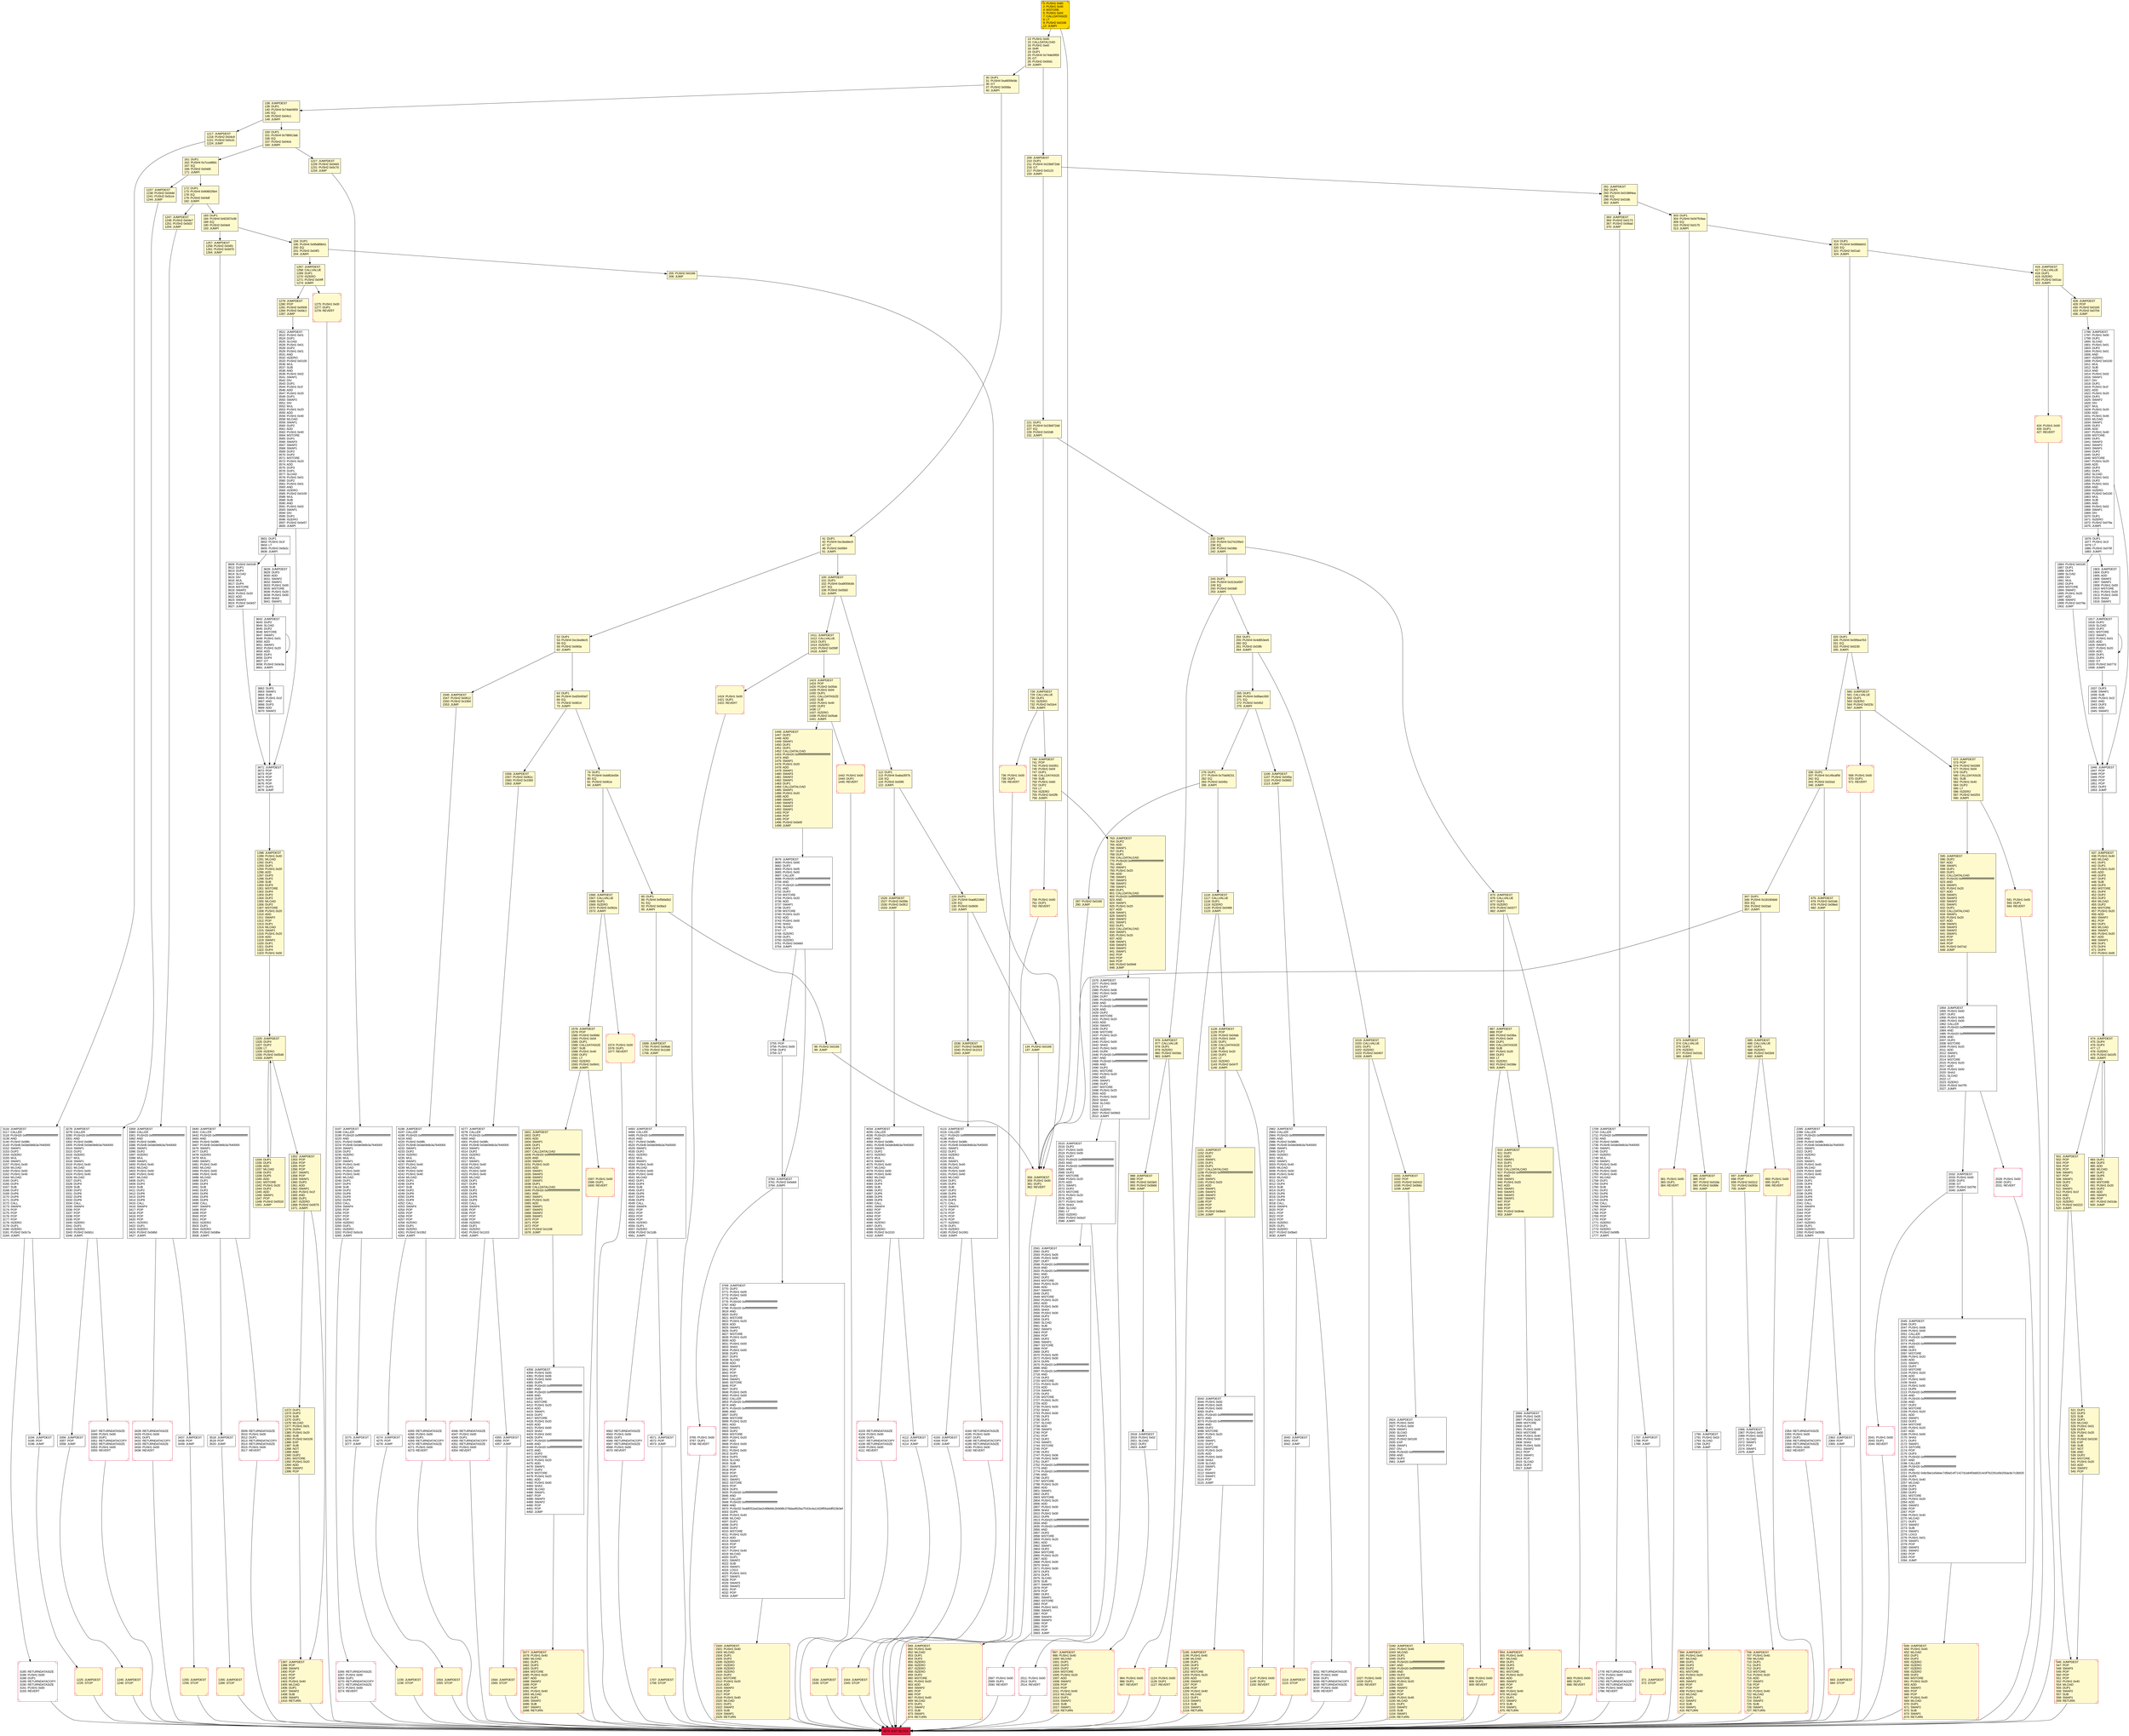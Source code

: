 digraph G {
bgcolor=transparent rankdir=UD;
node [shape=box style=filled color=black fillcolor=white fontname=arial fontcolor=black];
1442 [label="1442: PUSH1 0x00\l1444: DUP1\l1445: REVERT\l" fillcolor=lemonchiffon shape=Msquare color=crimson ];
287 [label="287: PUSH2 0x0166\l290: JUMP\l" fillcolor=lemonchiffon ];
424 [label="424: PUSH1 0x00\l426: DUP1\l427: REVERT\l" fillcolor=lemonchiffon shape=Msquare color=crimson ];
954 [label="954: JUMPDEST\l955: PUSH1 0x40\l957: MLOAD\l958: DUP1\l959: DUP3\l960: DUP2\l961: MSTORE\l962: PUSH1 0x20\l964: ADD\l965: SWAP2\l966: POP\l967: POP\l968: PUSH1 0x40\l970: MLOAD\l971: DUP1\l972: SWAP2\l973: SUB\l974: SWAP1\l975: RETURN\l" fillcolor=lemonchiffon shape=Msquare color=crimson ];
123 [label="123: DUP1\l124: PUSH4 0xad6216b0\l129: EQ\l130: PUSH2 0x0600\l133: JUMPI\l" fillcolor=lemonchiffon ];
254 [label="254: DUP1\l255: PUSH4 0x4d853ee5\l260: EQ\l261: PUSH2 0x03fb\l264: JUMPI\l" fillcolor=lemonchiffon ];
138 [label="138: JUMPDEST\l139: DUP1\l140: PUSH4 0x74de0959\l145: EQ\l146: PUSH2 0x04c1\l149: JUMPI\l" fillcolor=lemonchiffon ];
428 [label="428: JUMPDEST\l429: POP\l430: PUSH2 0x01b5\l433: PUSH2 0x0704\l436: JUMP\l" fillcolor=lemonchiffon ];
3197 [label="3197: JUMPDEST\l3198: CALLER\l3199: PUSH20 0xffffffffffffffffffffffffffffffffffffffff\l3220: AND\l3221: PUSH2 0x08fc\l3224: PUSH8 0x0de0b6b3a7640000\l3233: SWAP1\l3234: DUP2\l3235: ISZERO\l3236: MUL\l3237: SWAP1\l3238: PUSH1 0x40\l3240: MLOAD\l3241: PUSH1 0x00\l3243: PUSH1 0x40\l3245: MLOAD\l3246: DUP1\l3247: DUP4\l3248: SUB\l3249: DUP2\l3250: DUP6\l3251: DUP9\l3252: DUP9\l3253: CALL\l3254: SWAP4\l3255: POP\l3256: POP\l3257: POP\l3258: POP\l3259: ISZERO\l3260: DUP1\l3261: ISZERO\l3262: PUSH2 0x0ccb\l3265: JUMPI\l" ];
2363 [label="2363: JUMPDEST\l2364: POP\l2365: JUMP\l" ];
4103 [label="4103: RETURNDATASIZE\l4104: PUSH1 0x00\l4106: DUP1\l4107: RETURNDATACOPY\l4108: RETURNDATASIZE\l4109: PUSH1 0x00\l4111: REVERT\l" shape=Msquare color=crimson ];
4355 [label="4355: JUMPDEST\l4356: POP\l4357: JUMP\l" ];
336 [label="336: DUP1\l337: PUSH4 0x149caf56\l342: EQ\l343: PUSH2 0x02a3\l346: JUMPI\l" fillcolor=lemonchiffon ];
1419 [label="1419: PUSH1 0x00\l1421: DUP1\l1422: REVERT\l" fillcolor=lemonchiffon shape=Msquare color=crimson ];
906 [label="906: PUSH1 0x00\l908: DUP1\l909: REVERT\l" fillcolor=lemonchiffon shape=Msquare color=crimson ];
363 [label="363: JUMPDEST\l364: PUSH2 0x0173\l367: PUSH2 0x06ad\l370: JUMP\l" fillcolor=lemonchiffon ];
1578 [label="1578: JUMPDEST\l1579: POP\l1580: PUSH2 0x068d\l1583: PUSH1 0x04\l1585: DUP1\l1586: CALLDATASIZE\l1587: SUB\l1588: PUSH1 0x40\l1590: DUP2\l1591: LT\l1592: ISZERO\l1593: PUSH2 0x0641\l1596: JUMPI\l" fillcolor=lemonchiffon ];
1446 [label="1446: JUMPDEST\l1447: DUP2\l1448: ADD\l1449: SWAP1\l1450: DUP1\l1451: DUP1\l1452: CALLDATALOAD\l1453: PUSH20 0xffffffffffffffffffffffffffffffffffffffff\l1474: AND\l1475: SWAP1\l1476: PUSH1 0x20\l1478: ADD\l1479: SWAP1\l1480: SWAP3\l1481: SWAP2\l1482: SWAP1\l1483: DUP1\l1484: CALLDATALOAD\l1485: SWAP1\l1486: PUSH1 0x20\l1488: ADD\l1489: SWAP1\l1490: SWAP3\l1491: SWAP2\l1492: SWAP1\l1493: POP\l1494: POP\l1495: POP\l1496: PUSH2 0x0e5f\l1499: JUMP\l" fillcolor=lemonchiffon ];
394 [label="394: JUMPDEST\l395: PUSH1 0x40\l397: MLOAD\l398: DUP1\l399: DUP3\l400: DUP2\l401: MSTORE\l402: PUSH1 0x20\l404: ADD\l405: SWAP2\l406: POP\l407: POP\l408: PUSH1 0x40\l410: MLOAD\l411: DUP1\l412: SWAP2\l413: SUB\l414: SWAP1\l415: RETURN\l" fillcolor=lemonchiffon shape=Msquare color=crimson ];
1217 [label="1217: JUMPDEST\l1218: PUSH2 0x04c9\l1221: PUSH2 0x0c2c\l1224: JUMP\l" fillcolor=lemonchiffon ];
194 [label="194: DUP1\l195: PUSH4 0x95d89b41\l200: EQ\l201: PUSH2 0x04f3\l204: JUMPI\l" fillcolor=lemonchiffon ];
276 [label="276: DUP1\l277: PUSH4 0x70a08231\l282: EQ\l283: PUSH2 0x045c\l286: JUMPI\l" fillcolor=lemonchiffon ];
3356 [label="3356: JUMPDEST\l3357: POP\l3358: JUMP\l" ];
1151 [label="1151: JUMPDEST\l1152: DUP2\l1153: ADD\l1154: SWAP1\l1155: DUP1\l1156: DUP1\l1157: CALLDATALOAD\l1158: PUSH20 0xffffffffffffffffffffffffffffffffffffffff\l1179: AND\l1180: SWAP1\l1181: PUSH1 0x20\l1183: ADD\l1184: SWAP1\l1185: SWAP3\l1186: SWAP2\l1187: SWAP1\l1188: POP\l1189: POP\l1190: POP\l1191: PUSH2 0x0be3\l1194: JUMP\l" fillcolor=lemonchiffon ];
4184 [label="4184: RETURNDATASIZE\l4185: PUSH1 0x00\l4187: DUP1\l4188: RETURNDATACOPY\l4189: RETURNDATASIZE\l4190: PUSH1 0x00\l4192: REVERT\l" shape=Msquare color=crimson ];
595 [label="595: JUMPDEST\l596: DUP2\l597: ADD\l598: SWAP1\l599: DUP1\l600: DUP1\l601: CALLDATALOAD\l602: PUSH20 0xffffffffffffffffffffffffffffffffffffffff\l623: AND\l624: SWAP1\l625: PUSH1 0x20\l627: ADD\l628: SWAP1\l629: SWAP3\l630: SWAP2\l631: SWAP1\l632: DUP1\l633: CALLDATALOAD\l634: SWAP1\l635: PUSH1 0x20\l637: ADD\l638: SWAP1\l639: SWAP3\l640: SWAP2\l641: SWAP1\l642: POP\l643: POP\l644: POP\l645: PUSH2 0x07a2\l648: JUMP\l" fillcolor=lemonchiffon ];
3116 [label="3116: JUMPDEST\l3117: CALLER\l3118: PUSH20 0xffffffffffffffffffffffffffffffffffffffff\l3139: AND\l3140: PUSH2 0x08fc\l3143: PUSH8 0x0de0b6b3a7640000\l3152: SWAP1\l3153: DUP2\l3154: ISZERO\l3155: MUL\l3156: SWAP1\l3157: PUSH1 0x40\l3159: MLOAD\l3160: PUSH1 0x00\l3162: PUSH1 0x40\l3164: MLOAD\l3165: DUP1\l3166: DUP4\l3167: SUB\l3168: DUP2\l3169: DUP6\l3170: DUP9\l3171: DUP9\l3172: CALL\l3173: SWAP4\l3174: POP\l3175: POP\l3176: POP\l3177: POP\l3178: ISZERO\l3179: DUP1\l3180: ISZERO\l3181: PUSH2 0x0c7a\l3184: JUMPI\l" ];
1526 [label="1526: JUMPDEST\l1527: PUSH2 0x05fe\l1530: PUSH2 0x0fc2\l1533: JUMP\l" fillcolor=lemonchiffon ];
85 [label="85: DUP1\l86: PUSH4 0xf5bfa0b2\l91: EQ\l92: PUSH2 0x06a3\l95: JUMPI\l" fillcolor=lemonchiffon ];
3043 [label="3043: JUMPDEST\l3044: PUSH1 0x00\l3046: PUSH1 0x05\l3048: PUSH1 0x00\l3050: DUP4\l3051: PUSH20 0xffffffffffffffffffffffffffffffffffffffff\l3072: AND\l3073: PUSH20 0xffffffffffffffffffffffffffffffffffffffff\l3094: AND\l3095: DUP2\l3096: MSTORE\l3097: PUSH1 0x20\l3099: ADD\l3100: SWAP1\l3101: DUP2\l3102: MSTORE\l3103: PUSH1 0x20\l3105: ADD\l3106: PUSH1 0x00\l3108: SHA3\l3109: SLOAD\l3110: SWAP1\l3111: POP\l3112: SWAP2\l3113: SWAP1\l3114: POP\l3115: JUMP\l" ];
3437 [label="3437: JUMPDEST\l3438: POP\l3439: JUMP\l" ];
2028 [label="2028: PUSH1 0x00\l2030: DUP1\l2031: REVERT\l" shape=Msquare color=crimson ];
740 [label="740: JUMPDEST\l741: POP\l742: PUSH2 0x0351\l745: PUSH1 0x04\l747: DUP1\l748: CALLDATASIZE\l749: SUB\l750: PUSH1 0x60\l752: DUP2\l753: LT\l754: ISZERO\l755: PUSH2 0x02fb\l758: JUMPI\l" fillcolor=lemonchiffon ];
1116 [label="1116: JUMPDEST\l1117: CALLVALUE\l1118: DUP1\l1119: ISZERO\l1120: PUSH2 0x0468\l1123: JUMPI\l" fillcolor=lemonchiffon ];
997 [label="997: JUMPDEST\l998: PUSH1 0x40\l1000: MLOAD\l1001: DUP1\l1002: DUP3\l1003: DUP2\l1004: MSTORE\l1005: PUSH1 0x20\l1007: ADD\l1008: SWAP2\l1009: POP\l1010: POP\l1011: PUSH1 0x40\l1013: MLOAD\l1014: DUP1\l1015: SWAP2\l1016: SUB\l1017: SWAP1\l1018: RETURN\l" fillcolor=lemonchiffon shape=Msquare color=crimson ];
1372 [label="1372: DUP1\l1373: DUP3\l1374: SUB\l1375: DUP1\l1376: MLOAD\l1377: PUSH1 0x01\l1379: DUP4\l1380: PUSH1 0x20\l1382: SUB\l1383: PUSH2 0x0100\l1386: EXP\l1387: SUB\l1388: NOT\l1389: AND\l1390: DUP2\l1391: MSTORE\l1392: PUSH1 0x20\l1394: ADD\l1395: SWAP2\l1396: POP\l" fillcolor=lemonchiffon ];
2041 [label="2041: PUSH1 0x00\l2043: DUP1\l2044: REVERT\l" shape=Msquare color=crimson ];
1790 [label="1790: JUMPDEST\l1791: PUSH1 0x03\l1793: SLOAD\l1794: DUP2\l1795: JUMP\l" ];
2366 [label="2366: JUMPDEST\l2367: PUSH1 0x00\l2369: PUSH1 0x03\l2371: SLOAD\l2372: SWAP1\l2373: POP\l2374: SWAP1\l2375: JUMP\l" ];
3671 [label="3671: JUMPDEST\l3672: POP\l3673: POP\l3674: POP\l3675: POP\l3676: POP\l3677: DUP2\l3678: JUMP\l" ];
1267 [label="1267: JUMPDEST\l1268: CALLVALUE\l1269: DUP1\l1270: ISZERO\l1271: PUSH2 0x04ff\l1274: JUMPI\l" fillcolor=lemonchiffon ];
0 [label="0: PUSH1 0x80\l2: PUSH1 0x40\l4: MSTORE\l5: PUSH1 0x04\l7: CALLDATASIZE\l8: LT\l9: PUSH2 0x0166\l12: JUMPI\l" fillcolor=lemonchiffon shape=Msquare fillcolor=gold ];
1534 [label="1534: JUMPDEST\l1535: STOP\l" fillcolor=lemonchiffon shape=Msquare color=crimson ];
3185 [label="3185: RETURNDATASIZE\l3186: PUSH1 0x00\l3188: DUP1\l3189: RETURNDATACOPY\l3190: RETURNDATASIZE\l3191: PUSH1 0x00\l3193: REVERT\l" shape=Msquare color=crimson ];
1257 [label="1257: JUMPDEST\l1258: PUSH2 0x04f1\l1261: PUSH2 0x0d70\l1264: JUMP\l" fillcolor=lemonchiffon ];
63 [label="63: DUP1\l64: PUSH4 0xd26493d7\l69: EQ\l70: PUSH2 0x0614\l73: JUMPI\l" fillcolor=lemonchiffon ];
849 [label="849: JUMPDEST\l850: PUSH1 0x40\l852: MLOAD\l853: DUP1\l854: DUP3\l855: ISZERO\l856: ISZERO\l857: ISZERO\l858: ISZERO\l859: DUP2\l860: MSTORE\l861: PUSH1 0x20\l863: ADD\l864: SWAP2\l865: POP\l866: POP\l867: PUSH1 0x40\l869: MLOAD\l870: DUP1\l871: SWAP2\l872: SUB\l873: SWAP1\l874: RETURN\l" fillcolor=lemonchiffon shape=Msquare color=crimson ];
2511 [label="2511: PUSH1 0x00\l2513: DUP1\l2514: REVERT\l" shape=Msquare color=crimson ];
3601 [label="3601: DUP1\l3602: PUSH1 0x1f\l3604: LT\l3605: PUSH2 0x0e2c\l3608: JUMPI\l" ];
1903 [label="1903: JUMPDEST\l1904: DUP3\l1905: ADD\l1906: SWAP2\l1907: SWAP1\l1908: PUSH1 0x00\l1910: MSTORE\l1911: PUSH1 0x20\l1913: PUSH1 0x00\l1915: SHA3\l1916: SWAP1\l" ];
3662 [label="3662: DUP3\l3663: SWAP1\l3664: SUB\l3665: PUSH1 0x1f\l3667: AND\l3668: DUP3\l3669: ADD\l3670: SWAP2\l" ];
984 [label="984: PUSH1 0x00\l986: DUP1\l987: REVERT\l" fillcolor=lemonchiffon shape=Msquare color=crimson ];
3679 [label="3679: JUMPDEST\l3680: PUSH1 0x00\l3682: DUP2\l3683: PUSH1 0x05\l3685: PUSH1 0x00\l3687: CALLER\l3688: PUSH20 0xffffffffffffffffffffffffffffffffffffffff\l3709: AND\l3710: PUSH20 0xffffffffffffffffffffffffffffffffffffffff\l3731: AND\l3732: DUP2\l3733: MSTORE\l3734: PUSH1 0x20\l3736: ADD\l3737: SWAP1\l3738: DUP2\l3739: MSTORE\l3740: PUSH1 0x20\l3742: ADD\l3743: PUSH1 0x00\l3745: SHA3\l3746: SLOAD\l3747: LT\l3748: ISZERO\l3749: DUP1\l3750: ISZERO\l3751: PUSH2 0x0eb0\l3754: JUMPI\l" ];
1423 [label="1423: JUMPDEST\l1424: POP\l1425: PUSH2 0x05dc\l1428: PUSH1 0x04\l1430: DUP1\l1431: CALLDATASIZE\l1432: SUB\l1433: PUSH1 0x40\l1435: DUP2\l1436: LT\l1437: ISZERO\l1438: PUSH2 0x05a6\l1441: JUMPI\l" fillcolor=lemonchiffon ];
2376 [label="2376: JUMPDEST\l2377: PUSH1 0x00\l2379: DUP2\l2380: PUSH1 0x06\l2382: PUSH1 0x00\l2384: DUP7\l2385: PUSH20 0xffffffffffffffffffffffffffffffffffffffff\l2406: AND\l2407: PUSH20 0xffffffffffffffffffffffffffffffffffffffff\l2428: AND\l2429: DUP2\l2430: MSTORE\l2431: PUSH1 0x20\l2433: ADD\l2434: SWAP1\l2435: DUP2\l2436: MSTORE\l2437: PUSH1 0x20\l2439: ADD\l2440: PUSH1 0x00\l2442: SHA3\l2443: PUSH1 0x00\l2445: DUP6\l2446: PUSH20 0xffffffffffffffffffffffffffffffffffffffff\l2467: AND\l2468: PUSH20 0xffffffffffffffffffffffffffffffffffffffff\l2489: AND\l2490: DUP2\l2491: MSTORE\l2492: PUSH1 0x20\l2494: ADD\l2495: SWAP1\l2496: DUP2\l2497: MSTORE\l2498: PUSH1 0x20\l2500: ADD\l2501: PUSH1 0x00\l2503: SHA3\l2504: SLOAD\l2505: LT\l2506: ISZERO\l2507: PUSH2 0x09d3\l2510: JUMPI\l" ];
291 [label="291: JUMPDEST\l292: DUP1\l293: PUSH4 0x0198f4ea\l298: EQ\l299: PUSH2 0x016b\l302: JUMPI\l" fillcolor=lemonchiffon ];
3769 [label="3769: JUMPDEST\l3770: DUP2\l3771: PUSH1 0x05\l3773: PUSH1 0x00\l3775: DUP6\l3776: PUSH20 0xffffffffffffffffffffffffffffffffffffffff\l3797: AND\l3798: PUSH20 0xffffffffffffffffffffffffffffffffffffffff\l3819: AND\l3820: DUP2\l3821: MSTORE\l3822: PUSH1 0x20\l3824: ADD\l3825: SWAP1\l3826: DUP2\l3827: MSTORE\l3828: PUSH1 0x20\l3830: ADD\l3831: PUSH1 0x00\l3833: SHA3\l3834: PUSH1 0x00\l3836: DUP3\l3837: DUP3\l3838: SLOAD\l3839: ADD\l3840: SWAP3\l3841: POP\l3842: POP\l3843: DUP2\l3844: SWAP1\l3845: SSTORE\l3846: POP\l3847: DUP2\l3848: PUSH1 0x05\l3850: PUSH1 0x00\l3852: CALLER\l3853: PUSH20 0xffffffffffffffffffffffffffffffffffffffff\l3874: AND\l3875: PUSH20 0xffffffffffffffffffffffffffffffffffffffff\l3896: AND\l3897: DUP2\l3898: MSTORE\l3899: PUSH1 0x20\l3901: ADD\l3902: SWAP1\l3903: DUP2\l3904: MSTORE\l3905: PUSH1 0x20\l3907: ADD\l3908: PUSH1 0x00\l3910: SHA3\l3911: PUSH1 0x00\l3913: DUP3\l3914: DUP3\l3915: SLOAD\l3916: SUB\l3917: SWAP3\l3918: POP\l3919: POP\l3920: DUP2\l3921: SWAP1\l3922: SSTORE\l3923: POP\l3924: DUP3\l3925: PUSH20 0xffffffffffffffffffffffffffffffffffffffff\l3946: AND\l3947: CALLER\l3948: PUSH20 0xffffffffffffffffffffffffffffffffffffffff\l3969: AND\l3970: PUSH32 0xddf252ad1be2c89b69c2b068fc378daa952ba7f163c4a11628f55a4df523b3ef\l4003: DUP5\l4004: PUSH1 0x40\l4006: MLOAD\l4007: DUP1\l4008: DUP3\l4009: DUP2\l4010: MSTORE\l4011: PUSH1 0x20\l4013: ADD\l4014: SWAP2\l4015: POP\l4016: POP\l4017: PUSH1 0x40\l4019: MLOAD\l4020: DUP1\l4021: SWAP2\l4022: SUB\l4023: SWAP1\l4024: LOG3\l4025: PUSH1 0x01\l4027: SWAP1\l4028: POP\l4029: SWAP3\l4030: SWAP2\l4031: POP\l4032: POP\l4033: JUMP\l" ];
1325 [label="1325: JUMPDEST\l1326: DUP4\l1327: DUP2\l1328: LT\l1329: ISZERO\l1330: PUSH2 0x0548\l1333: JUMPI\l" fillcolor=lemonchiffon ];
1917 [label="1917: JUMPDEST\l1918: DUP2\l1919: SLOAD\l1920: DUP2\l1921: MSTORE\l1922: SWAP1\l1923: PUSH1 0x01\l1925: ADD\l1926: SWAP1\l1927: PUSH1 0x20\l1929: ADD\l1930: DUP1\l1931: DUP4\l1932: GT\l1933: PUSH2 0x077d\l1936: JUMPI\l" ];
697 [label="697: JUMPDEST\l698: POP\l699: PUSH2 0x02c2\l702: PUSH2 0x093e\l705: JUMP\l" fillcolor=lemonchiffon ];
1796 [label="1796: JUMPDEST\l1797: PUSH1 0x00\l1799: DUP1\l1800: SLOAD\l1801: PUSH1 0x01\l1803: DUP2\l1804: PUSH1 0x01\l1806: AND\l1807: ISZERO\l1808: PUSH2 0x0100\l1811: MUL\l1812: SUB\l1813: AND\l1814: PUSH1 0x02\l1816: SWAP1\l1817: DIV\l1818: DUP1\l1819: PUSH1 0x1f\l1821: ADD\l1822: PUSH1 0x20\l1824: DUP1\l1825: SWAP2\l1826: DIV\l1827: MUL\l1828: PUSH1 0x20\l1830: ADD\l1831: PUSH1 0x40\l1833: MLOAD\l1834: SWAP1\l1835: DUP2\l1836: ADD\l1837: PUSH1 0x40\l1839: MSTORE\l1840: DUP1\l1841: SWAP3\l1842: SWAP2\l1843: SWAP1\l1844: DUP2\l1845: DUP2\l1846: MSTORE\l1847: PUSH1 0x20\l1849: ADD\l1850: DUP3\l1851: DUP1\l1852: SLOAD\l1853: PUSH1 0x01\l1855: DUP2\l1856: PUSH1 0x01\l1858: AND\l1859: ISZERO\l1860: PUSH2 0x0100\l1863: MUL\l1864: SUB\l1865: AND\l1866: PUSH1 0x02\l1868: SWAP1\l1869: DIV\l1870: DUP1\l1871: ISZERO\l1872: PUSH2 0x079a\l1875: JUMPI\l" ];
501 [label="501: JUMPDEST\l502: POP\l503: POP\l504: POP\l505: POP\l506: SWAP1\l507: POP\l508: SWAP1\l509: DUP2\l510: ADD\l511: SWAP1\l512: PUSH1 0x1f\l514: AND\l515: DUP1\l516: ISZERO\l517: PUSH2 0x0222\l520: JUMPI\l" fillcolor=lemonchiffon ];
3518 [label="3518: JUMPDEST\l3519: POP\l3520: JUMP\l" ];
3755 [label="3755: POP\l3756: PUSH1 0x00\l3758: DUP3\l3759: GT\l" ];
416 [label="416: JUMPDEST\l417: CALLVALUE\l418: DUP1\l419: ISZERO\l420: PUSH2 0x01ac\l423: JUMPI\l" fillcolor=lemonchiffon ];
1411 [label="1411: JUMPDEST\l1412: CALLVALUE\l1413: DUP1\l1414: ISZERO\l1415: PUSH2 0x058f\l1418: JUMPI\l" fillcolor=lemonchiffon ];
4265 [label="4265: RETURNDATASIZE\l4266: PUSH1 0x00\l4268: DUP1\l4269: RETURNDATACOPY\l4270: RETURNDATASIZE\l4271: PUSH1 0x00\l4273: REVERT\l" shape=Msquare color=crimson ];
2515 [label="2515: JUMPDEST\l2516: DUP2\l2517: PUSH1 0x05\l2519: PUSH1 0x00\l2521: DUP7\l2522: PUSH20 0xffffffffffffffffffffffffffffffffffffffff\l2543: AND\l2544: PUSH20 0xffffffffffffffffffffffffffffffffffffffff\l2565: AND\l2566: DUP2\l2567: MSTORE\l2568: PUSH1 0x20\l2570: ADD\l2571: SWAP1\l2572: DUP2\l2573: MSTORE\l2574: PUSH1 0x20\l2576: ADD\l2577: PUSH1 0x00\l2579: SHA3\l2580: SLOAD\l2581: LT\l2582: ISZERO\l2583: PUSH2 0x0a1f\l2586: JUMPI\l" ];
875 [label="875: JUMPDEST\l876: CALLVALUE\l877: DUP1\l878: ISZERO\l879: PUSH2 0x0377\l882: JUMPI\l" fillcolor=lemonchiffon ];
243 [label="243: DUP1\l244: PUSH4 0x313ce567\l249: EQ\l250: PUSH2 0x03d0\l253: JUMPI\l" fillcolor=lemonchiffon ];
1334 [label="1334: DUP1\l1335: DUP3\l1336: ADD\l1337: MLOAD\l1338: DUP2\l1339: DUP5\l1340: ADD\l1341: MSTORE\l1342: PUSH1 0x20\l1344: DUP2\l1345: ADD\l1346: SWAP1\l1347: POP\l1348: PUSH2 0x052d\l1351: JUMP\l" fillcolor=lemonchiffon ];
183 [label="183: DUP1\l184: PUSH4 0x92307e38\l189: EQ\l190: PUSH2 0x04e9\l193: JUMPI\l" fillcolor=lemonchiffon ];
150 [label="150: DUP1\l151: PUSH4 0x788913ab\l156: EQ\l157: PUSH2 0x04cb\l160: JUMPI\l" fillcolor=lemonchiffon ];
209 [label="209: JUMPDEST\l210: DUP1\l211: PUSH4 0x23b872dd\l216: GT\l217: PUSH2 0x0123\l220: JUMPI\l" fillcolor=lemonchiffon ];
474 [label="474: JUMPDEST\l475: DUP4\l476: DUP2\l477: LT\l478: ISZERO\l479: PUSH2 0x01f5\l482: JUMPI\l" fillcolor=lemonchiffon ];
2285 [label="2285: JUMPDEST\l2286: CALLER\l2287: PUSH20 0xffffffffffffffffffffffffffffffffffffffff\l2308: AND\l2309: PUSH2 0x08fc\l2312: PUSH8 0x0de0b6b3a7640000\l2321: SWAP1\l2322: DUP2\l2323: ISZERO\l2324: MUL\l2325: SWAP1\l2326: PUSH1 0x40\l2328: MLOAD\l2329: PUSH1 0x00\l2331: PUSH1 0x40\l2333: MLOAD\l2334: DUP1\l2335: DUP4\l2336: SUB\l2337: DUP2\l2338: DUP6\l2339: DUP9\l2340: DUP9\l2341: CALL\l2342: SWAP4\l2343: POP\l2344: POP\l2345: POP\l2346: POP\l2347: ISZERO\l2348: DUP1\l2349: ISZERO\l2350: PUSH2 0x093b\l2353: JUMPI\l" ];
3040 [label="3040: JUMPDEST\l3041: POP\l3042: JUMP\l" ];
4277 [label="4277: JUMPDEST\l4278: CALLER\l4279: PUSH20 0xffffffffffffffffffffffffffffffffffffffff\l4300: AND\l4301: PUSH2 0x08fc\l4304: PUSH8 0x0de0b6b3a7640000\l4313: SWAP1\l4314: DUP2\l4315: ISZERO\l4316: MUL\l4317: SWAP1\l4318: PUSH1 0x40\l4320: MLOAD\l4321: PUSH1 0x00\l4323: PUSH1 0x40\l4325: MLOAD\l4326: DUP1\l4327: DUP4\l4328: SUB\l4329: DUP2\l4330: DUP6\l4331: DUP9\l4332: DUP9\l4333: CALL\l4334: SWAP4\l4335: POP\l4336: POP\l4337: POP\l4338: POP\l4339: ISZERO\l4340: DUP1\l4341: ISZERO\l4342: PUSH2 0x1103\l4345: JUMPI\l" ];
385 [label="385: JUMPDEST\l386: POP\l387: PUSH2 0x018a\l390: PUSH2 0x06fe\l393: JUMP\l" fillcolor=lemonchiffon ];
4493 [label="4493: JUMPDEST\l4494: CALLER\l4495: PUSH20 0xffffffffffffffffffffffffffffffffffffffff\l4516: AND\l4517: PUSH2 0x08fc\l4520: PUSH8 0x0de0b6b3a7640000\l4529: SWAP1\l4530: DUP2\l4531: ISZERO\l4532: MUL\l4533: SWAP1\l4534: PUSH1 0x40\l4536: MLOAD\l4537: PUSH1 0x00\l4539: PUSH1 0x40\l4541: MLOAD\l4542: DUP1\l4543: DUP4\l4544: SUB\l4545: DUP2\l4546: DUP6\l4547: DUP9\l4548: DUP9\l4549: CALL\l4550: SWAP4\l4551: POP\l4552: POP\l4553: POP\l4554: POP\l4555: ISZERO\l4556: DUP1\l4557: ISZERO\l4558: PUSH2 0x11db\l4561: JUMPI\l" ];
883 [label="883: PUSH1 0x00\l885: DUP1\l886: REVERT\l" fillcolor=lemonchiffon shape=Msquare color=crimson ];
976 [label="976: JUMPDEST\l977: CALLVALUE\l978: DUP1\l979: ISZERO\l980: PUSH2 0x03dc\l983: JUMPI\l" fillcolor=lemonchiffon ];
1227 [label="1227: JUMPDEST\l1228: PUSH2 0x04d3\l1231: PUSH2 0x0c7d\l1234: JUMP\l" fillcolor=lemonchiffon ];
1709 [label="1709: JUMPDEST\l1710: CALLER\l1711: PUSH20 0xffffffffffffffffffffffffffffffffffffffff\l1732: AND\l1733: PUSH2 0x08fc\l1736: PUSH8 0x0de0b6b3a7640000\l1745: SWAP1\l1746: DUP2\l1747: ISZERO\l1748: MUL\l1749: SWAP1\l1750: PUSH1 0x40\l1752: MLOAD\l1753: PUSH1 0x00\l1755: PUSH1 0x40\l1757: MLOAD\l1758: DUP1\l1759: DUP4\l1760: SUB\l1761: DUP2\l1762: DUP6\l1763: DUP9\l1764: DUP9\l1765: CALL\l1766: SWAP4\l1767: POP\l1768: POP\l1769: POP\l1770: POP\l1771: ISZERO\l1772: DUP1\l1773: ISZERO\l1774: PUSH2 0x06fb\l1777: JUMPI\l" ];
3266 [label="3266: RETURNDATASIZE\l3267: PUSH1 0x00\l3269: DUP1\l3270: RETURNDATACOPY\l3271: RETURNDATASIZE\l3272: PUSH1 0x00\l3274: REVERT\l" shape=Msquare color=crimson ];
2032 [label="2032: JUMPDEST\l2033: PUSH1 0x00\l2035: DUP3\l2036: GT\l2037: PUSH2 0x07fd\l2040: JUMPI\l" ];
3760 [label="3760: JUMPDEST\l3761: PUSH2 0x0eb9\l3764: JUMPI\l" ];
381 [label="381: PUSH1 0x00\l383: DUP1\l384: REVERT\l" fillcolor=lemonchiffon shape=Msquare color=crimson ];
1128 [label="1128: JUMPDEST\l1129: POP\l1130: PUSH2 0x04ab\l1133: PUSH1 0x04\l1135: DUP1\l1136: CALLDATASIZE\l1137: SUB\l1138: PUSH1 0x20\l1140: DUP2\l1141: LT\l1142: ISZERO\l1143: PUSH2 0x047f\l1146: JUMPI\l" fillcolor=lemonchiffon ];
1500 [label="1500: JUMPDEST\l1501: PUSH1 0x40\l1503: MLOAD\l1504: DUP1\l1505: DUP3\l1506: ISZERO\l1507: ISZERO\l1508: ISZERO\l1509: ISZERO\l1510: DUP2\l1511: MSTORE\l1512: PUSH1 0x20\l1514: ADD\l1515: SWAP2\l1516: POP\l1517: POP\l1518: PUSH1 0x40\l1520: MLOAD\l1521: DUP1\l1522: SWAP2\l1523: SUB\l1524: SWAP1\l1525: RETURN\l" fillcolor=lemonchiffon shape=Msquare color=crimson ];
4346 [label="4346: RETURNDATASIZE\l4347: PUSH1 0x00\l4349: DUP1\l4350: RETURNDATACOPY\l4351: RETURNDATASIZE\l4352: PUSH1 0x00\l4354: REVERT\l" shape=Msquare color=crimson ];
265 [label="265: DUP1\l266: PUSH4 0x6faec000\l271: EQ\l272: PUSH2 0x0452\l275: JUMPI\l" fillcolor=lemonchiffon ];
161 [label="161: DUP1\l162: PUSH4 0x7cce880c\l167: EQ\l168: PUSH2 0x04d5\l171: JUMPI\l" fillcolor=lemonchiffon ];
371 [label="371: JUMPDEST\l372: STOP\l" fillcolor=lemonchiffon shape=Msquare color=crimson ];
1778 [label="1778: RETURNDATASIZE\l1779: PUSH1 0x00\l1781: DUP1\l1782: RETURNDATACOPY\l1783: RETURNDATASIZE\l1784: PUSH1 0x00\l1786: REVERT\l" shape=Msquare color=crimson ];
1397 [label="1397: JUMPDEST\l1398: POP\l1399: SWAP3\l1400: POP\l1401: POP\l1402: POP\l1403: PUSH1 0x40\l1405: MLOAD\l1406: DUP1\l1407: SWAP2\l1408: SUB\l1409: SWAP1\l1410: RETURN\l" fillcolor=lemonchiffon shape=Msquare color=crimson ];
1237 [label="1237: JUMPDEST\l1238: PUSH2 0x04dd\l1241: PUSH2 0x0cce\l1244: JUMP\l" fillcolor=lemonchiffon ];
483 [label="483: DUP1\l484: DUP3\l485: ADD\l486: MLOAD\l487: DUP2\l488: DUP5\l489: ADD\l490: MSTORE\l491: PUSH1 0x20\l493: DUP2\l494: ADD\l495: SWAP1\l496: POP\l497: PUSH2 0x01da\l500: JUMP\l" fillcolor=lemonchiffon ];
3642 [label="3642: JUMPDEST\l3643: DUP2\l3644: SLOAD\l3645: DUP2\l3646: MSTORE\l3647: SWAP1\l3648: PUSH1 0x01\l3650: ADD\l3651: SWAP1\l3652: PUSH1 0x20\l3654: ADD\l3655: DUP1\l3656: DUP4\l3657: GT\l3658: PUSH2 0x0e3a\l3661: JUMPI\l" ];
4571 [label="4571: JUMPDEST\l4572: POP\l4573: JUMP\l" ];
4358 [label="4358: JUMPDEST\l4359: PUSH1 0x00\l4361: PUSH1 0x06\l4363: PUSH1 0x00\l4365: DUP5\l4366: PUSH20 0xffffffffffffffffffffffffffffffffffffffff\l4387: AND\l4388: PUSH20 0xffffffffffffffffffffffffffffffffffffffff\l4409: AND\l4410: DUP2\l4411: MSTORE\l4412: PUSH1 0x20\l4414: ADD\l4415: SWAP1\l4416: DUP2\l4417: MSTORE\l4418: PUSH1 0x20\l4420: ADD\l4421: PUSH1 0x00\l4423: SHA3\l4424: PUSH1 0x00\l4426: DUP4\l4427: PUSH20 0xffffffffffffffffffffffffffffffffffffffff\l4448: AND\l4449: PUSH20 0xffffffffffffffffffffffffffffffffffffffff\l4470: AND\l4471: DUP2\l4472: MSTORE\l4473: PUSH1 0x20\l4475: ADD\l4476: SWAP1\l4477: DUP2\l4478: MSTORE\l4479: PUSH1 0x20\l4481: ADD\l4482: PUSH1 0x00\l4484: SHA3\l4485: SLOAD\l4486: SWAP1\l4487: POP\l4488: SWAP3\l4489: SWAP2\l4490: POP\l4491: POP\l4492: JUMP\l" ];
521 [label="521: DUP1\l522: DUP3\l523: SUB\l524: DUP1\l525: MLOAD\l526: PUSH1 0x01\l528: DUP4\l529: PUSH1 0x20\l531: SUB\l532: PUSH2 0x0100\l535: EXP\l536: SUB\l537: NOT\l538: AND\l539: DUP2\l540: MSTORE\l541: PUSH1 0x20\l543: ADD\l544: SWAP2\l545: POP\l" fillcolor=lemonchiffon ];
437 [label="437: JUMPDEST\l438: PUSH1 0x40\l440: MLOAD\l441: DUP1\l442: DUP1\l443: PUSH1 0x20\l445: ADD\l446: DUP3\l447: DUP2\l448: SUB\l449: DUP3\l450: MSTORE\l451: DUP4\l452: DUP2\l453: DUP2\l454: MLOAD\l455: DUP2\l456: MSTORE\l457: PUSH1 0x20\l459: ADD\l460: SWAP2\l461: POP\l462: DUP1\l463: MLOAD\l464: SWAP1\l465: PUSH1 0x20\l467: ADD\l468: SWAP1\l469: DUP1\l470: DUP4\l471: DUP4\l472: PUSH1 0x00\l" fillcolor=lemonchiffon ];
3347 [label="3347: RETURNDATASIZE\l3348: PUSH1 0x00\l3350: DUP1\l3351: RETURNDATACOPY\l3352: RETURNDATASIZE\l3353: PUSH1 0x00\l3355: REVERT\l" shape=Msquare color=crimson ];
4034 [label="4034: JUMPDEST\l4035: CALLER\l4036: PUSH20 0xffffffffffffffffffffffffffffffffffffffff\l4057: AND\l4058: PUSH2 0x08fc\l4061: PUSH8 0x0de0b6b3a7640000\l4070: SWAP1\l4071: DUP2\l4072: ISZERO\l4073: MUL\l4074: SWAP1\l4075: PUSH1 0x40\l4077: MLOAD\l4078: PUSH1 0x00\l4080: PUSH1 0x40\l4082: MLOAD\l4083: DUP1\l4084: DUP4\l4085: SUB\l4086: DUP2\l4087: DUP6\l4088: DUP9\l4089: DUP9\l4090: CALL\l4091: SWAP4\l4092: POP\l4093: POP\l4094: POP\l4095: POP\l4096: ISZERO\l4097: DUP1\l4098: ISZERO\l4099: PUSH2 0x1010\l4102: JUMPI\l" ];
1546 [label="1546: JUMPDEST\l1547: PUSH2 0x0612\l1550: PUSH2 0x1064\l1553: JUMP\l" fillcolor=lemonchiffon ];
693 [label="693: PUSH1 0x00\l695: DUP1\l696: REVERT\l" fillcolor=lemonchiffon shape=Msquare color=crimson ];
3765 [label="3765: PUSH1 0x00\l3767: DUP1\l3768: REVERT\l" shape=Msquare color=crimson ];
1195 [label="1195: JUMPDEST\l1196: PUSH1 0x40\l1198: MLOAD\l1199: DUP1\l1200: DUP3\l1201: DUP2\l1202: MSTORE\l1203: PUSH1 0x20\l1205: ADD\l1206: SWAP2\l1207: POP\l1208: POP\l1209: PUSH1 0x40\l1211: MLOAD\l1212: DUP1\l1213: SWAP2\l1214: SUB\l1215: SWAP1\l1216: RETURN\l" fillcolor=lemonchiffon shape=Msquare color=crimson ];
1556 [label="1556: JUMPDEST\l1557: PUSH2 0x061c\l1560: PUSH2 0x10b5\l1563: JUMP\l" fillcolor=lemonchiffon ];
2918 [label="2918: JUMPDEST\l2919: PUSH1 0x02\l2921: SLOAD\l2922: DUP2\l2923: JUMP\l" ];
112 [label="112: DUP1\l113: PUSH4 0xaba35f7b\l118: EQ\l119: PUSH2 0x05f6\l122: JUMPI\l" fillcolor=lemonchiffon ];
347 [label="347: DUP1\l348: PUSH4 0x18160ddd\l353: EQ\l354: PUSH2 0x02ad\l357: JUMPI\l" fillcolor=lemonchiffon ];
1954 [label="1954: JUMPDEST\l1955: PUSH1 0x00\l1957: DUP2\l1958: PUSH1 0x05\l1960: PUSH1 0x00\l1962: CALLER\l1963: PUSH20 0xffffffffffffffffffffffffffffffffffffffff\l1984: AND\l1985: PUSH20 0xffffffffffffffffffffffffffffffffffffffff\l2006: AND\l2007: DUP2\l2008: MSTORE\l2009: PUSH1 0x20\l2011: ADD\l2012: SWAP1\l2013: DUP2\l2014: MSTORE\l2015: PUSH1 0x20\l2017: ADD\l2018: PUSH1 0x00\l2020: SHA3\l2021: SLOAD\l2022: LT\l2023: ISZERO\l2024: PUSH2 0x07f0\l2027: JUMPI\l" ];
2354 [label="2354: RETURNDATASIZE\l2355: PUSH1 0x00\l2357: DUP1\l2358: RETURNDATACOPY\l2359: RETURNDATASIZE\l2360: PUSH1 0x00\l2362: REVERT\l" shape=Msquare color=crimson ];
1876 [label="1876: DUP1\l1877: PUSH1 0x1f\l1879: LT\l1880: PUSH2 0x076f\l1883: JUMPI\l" ];
1279 [label="1279: JUMPDEST\l1280: POP\l1281: PUSH2 0x0508\l1284: PUSH2 0x0dc1\l1287: JUMP\l" fillcolor=lemonchiffon ];
373 [label="373: JUMPDEST\l374: CALLVALUE\l375: DUP1\l376: ISZERO\l377: PUSH2 0x0181\l380: JUMPI\l" fillcolor=lemonchiffon ];
4115 [label="4115: JUMPDEST\l4116: CALLER\l4117: PUSH20 0xffffffffffffffffffffffffffffffffffffffff\l4138: AND\l4139: PUSH2 0x08fc\l4142: PUSH8 0x0de0b6b3a7640000\l4151: SWAP1\l4152: DUP2\l4153: ISZERO\l4154: MUL\l4155: SWAP1\l4156: PUSH1 0x40\l4158: MLOAD\l4159: PUSH1 0x00\l4161: PUSH1 0x40\l4163: MLOAD\l4164: DUP1\l4165: DUP4\l4166: SUB\l4167: DUP2\l4168: DUP6\l4169: DUP9\l4170: DUP9\l4171: CALL\l4172: SWAP4\l4173: POP\l4174: POP\l4175: POP\l4176: POP\l4177: ISZERO\l4178: DUP1\l4179: ISZERO\l4180: PUSH2 0x1061\l4183: JUMPI\l" ];
3628 [label="3628: JUMPDEST\l3629: DUP3\l3630: ADD\l3631: SWAP2\l3632: SWAP1\l3633: PUSH1 0x00\l3635: MSTORE\l3636: PUSH1 0x20\l3638: PUSH1 0x00\l3640: SHA3\l3641: SWAP1\l" ];
4112 [label="4112: JUMPDEST\l4113: POP\l4114: JUMP\l" ];
232 [label="232: DUP1\l233: PUSH4 0x27e235e3\l238: EQ\l239: PUSH2 0x036b\l242: JUMPI\l" fillcolor=lemonchiffon ];
3521 [label="3521: JUMPDEST\l3522: PUSH1 0x01\l3524: DUP1\l3525: SLOAD\l3526: PUSH1 0x01\l3528: DUP2\l3529: PUSH1 0x01\l3531: AND\l3532: ISZERO\l3533: PUSH2 0x0100\l3536: MUL\l3537: SUB\l3538: AND\l3539: PUSH1 0x02\l3541: SWAP1\l3542: DIV\l3543: DUP1\l3544: PUSH1 0x1f\l3546: ADD\l3547: PUSH1 0x20\l3549: DUP1\l3550: SWAP2\l3551: DIV\l3552: MUL\l3553: PUSH1 0x20\l3555: ADD\l3556: PUSH1 0x40\l3558: MLOAD\l3559: SWAP1\l3560: DUP2\l3561: ADD\l3562: PUSH1 0x40\l3564: MSTORE\l3565: DUP1\l3566: SWAP3\l3567: SWAP2\l3568: SWAP1\l3569: DUP2\l3570: DUP2\l3571: MSTORE\l3572: PUSH1 0x20\l3574: ADD\l3575: DUP3\l3576: DUP1\l3577: SLOAD\l3578: PUSH1 0x01\l3580: DUP2\l3581: PUSH1 0x01\l3583: AND\l3584: ISZERO\l3585: PUSH2 0x0100\l3588: MUL\l3589: SUB\l3590: AND\l3591: PUSH1 0x02\l3593: SWAP1\l3594: DIV\l3595: DUP1\l3596: ISZERO\l3597: PUSH2 0x0e57\l3600: JUMPI\l" ];
1677 [label="1677: JUMPDEST\l1678: PUSH1 0x40\l1680: MLOAD\l1681: DUP1\l1682: DUP3\l1683: DUP2\l1684: MSTORE\l1685: PUSH1 0x20\l1687: ADD\l1688: SWAP2\l1689: POP\l1690: POP\l1691: PUSH1 0x40\l1693: MLOAD\l1694: DUP1\l1695: SWAP2\l1696: SUB\l1697: SWAP1\l1698: RETURN\l" fillcolor=lemonchiffon shape=Msquare color=crimson ];
683 [label="683: JUMPDEST\l684: STOP\l" fillcolor=lemonchiffon shape=Msquare color=crimson ];
1707 [label="1707: JUMPDEST\l1708: STOP\l" fillcolor=lemonchiffon shape=Msquare color=crimson ];
736 [label="736: PUSH1 0x00\l738: DUP1\l739: REVERT\l" fillcolor=lemonchiffon shape=Msquare color=crimson ];
1040 [label="1040: JUMPDEST\l1041: PUSH1 0x40\l1043: MLOAD\l1044: DUP1\l1045: DUP3\l1046: PUSH20 0xffffffffffffffffffffffffffffffffffffffff\l1067: AND\l1068: PUSH20 0xffffffffffffffffffffffffffffffffffffffff\l1089: AND\l1090: DUP2\l1091: MSTORE\l1092: PUSH1 0x20\l1094: ADD\l1095: SWAP2\l1096: POP\l1097: POP\l1098: PUSH1 0x40\l1100: MLOAD\l1101: DUP1\l1102: SWAP2\l1103: SUB\l1104: SWAP1\l1105: RETURN\l" fillcolor=lemonchiffon shape=Msquare color=crimson ];
910 [label="910: JUMPDEST\l911: DUP2\l912: ADD\l913: SWAP1\l914: DUP1\l915: DUP1\l916: CALLDATALOAD\l917: PUSH20 0xffffffffffffffffffffffffffffffffffffffff\l938: AND\l939: SWAP1\l940: PUSH1 0x20\l942: ADD\l943: SWAP1\l944: SWAP3\l945: SWAP2\l946: SWAP1\l947: POP\l948: POP\l949: POP\l950: PUSH2 0x0b4e\l953: JUMP\l" fillcolor=lemonchiffon ];
4196 [label="4196: JUMPDEST\l4197: CALLER\l4198: PUSH20 0xffffffffffffffffffffffffffffffffffffffff\l4219: AND\l4220: PUSH2 0x08fc\l4223: PUSH8 0x0de0b6b3a7640000\l4232: SWAP1\l4233: DUP2\l4234: ISZERO\l4235: MUL\l4236: SWAP1\l4237: PUSH1 0x40\l4239: MLOAD\l4240: PUSH1 0x00\l4242: PUSH1 0x40\l4244: MLOAD\l4245: DUP1\l4246: DUP4\l4247: SUB\l4248: DUP2\l4249: DUP6\l4250: DUP9\l4251: DUP9\l4252: CALL\l4253: SWAP4\l4254: POP\l4255: POP\l4256: POP\l4257: POP\l4258: ISZERO\l4259: DUP1\l4260: ISZERO\l4261: PUSH2 0x10b2\l4264: JUMPI\l" ];
4193 [label="4193: JUMPDEST\l4194: POP\l4195: JUMP\l" ];
1235 [label="1235: JUMPDEST\l1236: STOP\l" fillcolor=lemonchiffon shape=Msquare color=crimson ];
1245 [label="1245: JUMPDEST\l1246: STOP\l" fillcolor=lemonchiffon shape=Msquare color=crimson ];
314 [label="314: DUP1\l315: PUSH4 0x06fdde03\l320: EQ\l321: PUSH2 0x01a0\l324: JUMPI\l" fillcolor=lemonchiffon ];
887 [label="887: JUMPDEST\l888: POP\l889: PUSH2 0x03ba\l892: PUSH1 0x04\l894: DUP1\l895: CALLDATASIZE\l896: SUB\l897: PUSH1 0x20\l899: DUP2\l900: LT\l901: ISZERO\l902: PUSH2 0x038e\l905: JUMPI\l" fillcolor=lemonchiffon ];
759 [label="759: PUSH1 0x00\l761: DUP1\l762: REVERT\l" fillcolor=lemonchiffon shape=Msquare color=crimson ];
303 [label="303: DUP1\l304: PUSH4 0x047fc9aa\l309: EQ\l310: PUSH2 0x0175\l313: JUMPI\l" fillcolor=lemonchiffon ];
1275 [label="1275: PUSH1 0x00\l1277: DUP1\l1278: REVERT\l" fillcolor=lemonchiffon shape=Msquare color=crimson ];
1225 [label="1225: JUMPDEST\l1226: STOP\l" fillcolor=lemonchiffon shape=Msquare color=crimson ];
3194 [label="3194: JUMPDEST\l3195: POP\l3196: JUMP\l" ];
728 [label="728: JUMPDEST\l729: CALLVALUE\l730: DUP1\l731: ISZERO\l732: PUSH2 0x02e4\l735: JUMPI\l" fillcolor=lemonchiffon ];
763 [label="763: JUMPDEST\l764: DUP2\l765: ADD\l766: SWAP1\l767: DUP1\l768: DUP1\l769: CALLDATALOAD\l770: PUSH20 0xffffffffffffffffffffffffffffffffffffffff\l791: AND\l792: SWAP1\l793: PUSH1 0x20\l795: ADD\l796: SWAP1\l797: SWAP3\l798: SWAP2\l799: SWAP1\l800: DUP1\l801: CALLDATALOAD\l802: PUSH20 0xffffffffffffffffffffffffffffffffffffffff\l823: AND\l824: SWAP1\l825: PUSH1 0x20\l827: ADD\l828: SWAP1\l829: SWAP3\l830: SWAP2\l831: SWAP1\l832: DUP1\l833: CALLDATALOAD\l834: SWAP1\l835: PUSH1 0x20\l837: ADD\l838: SWAP1\l839: SWAP3\l840: SWAP2\l841: SWAP1\l842: POP\l843: POP\l844: POP\l845: PUSH2 0x0948\l848: JUMP\l" fillcolor=lemonchiffon ];
358 [label="358: JUMPDEST\l359: PUSH1 0x00\l361: DUP1\l362: REVERT\l" fillcolor=lemonchiffon shape=Msquare color=crimson ];
1265 [label="1265: JUMPDEST\l1266: STOP\l" fillcolor=lemonchiffon shape=Msquare color=crimson ];
1352 [label="1352: JUMPDEST\l1353: POP\l1354: POP\l1355: POP\l1356: POP\l1357: SWAP1\l1358: POP\l1359: SWAP1\l1360: DUP2\l1361: ADD\l1362: SWAP1\l1363: PUSH1 0x1f\l1365: AND\l1366: DUP1\l1367: ISZERO\l1368: PUSH2 0x0575\l1371: JUMPI\l" fillcolor=lemonchiffon ];
1699 [label="1699: JUMPDEST\l1700: PUSH2 0x06ab\l1703: PUSH2 0x118d\l1706: JUMP\l" fillcolor=lemonchiffon ];
100 [label="100: JUMPDEST\l101: DUP1\l102: PUSH4 0xa9059cbb\l107: EQ\l108: PUSH2 0x0583\l111: JUMPI\l" fillcolor=lemonchiffon ];
1247 [label="1247: JUMPDEST\l1248: PUSH2 0x04e7\l1251: PUSH2 0x0d1f\l1254: JUMP\l" fillcolor=lemonchiffon ];
1536 [label="1536: JUMPDEST\l1537: PUSH2 0x0608\l1540: PUSH2 0x1013\l1543: JUMP\l" fillcolor=lemonchiffon ];
685 [label="685: JUMPDEST\l686: CALLVALUE\l687: DUP1\l688: ISZERO\l689: PUSH2 0x02b9\l692: JUMPI\l" fillcolor=lemonchiffon ];
706 [label="706: JUMPDEST\l707: PUSH1 0x40\l709: MLOAD\l710: DUP1\l711: DUP3\l712: DUP2\l713: MSTORE\l714: PUSH1 0x20\l716: ADD\l717: SWAP2\l718: POP\l719: POP\l720: PUSH1 0x40\l722: MLOAD\l723: DUP1\l724: SWAP2\l725: SUB\l726: SWAP1\l727: RETURN\l" fillcolor=lemonchiffon shape=Msquare color=crimson ];
1255 [label="1255: JUMPDEST\l1256: STOP\l" fillcolor=lemonchiffon shape=Msquare color=crimson ];
172 [label="172: DUP1\l173: PUSH4 0x908025b4\l178: EQ\l179: PUSH2 0x04df\l182: JUMPI\l" fillcolor=lemonchiffon ];
96 [label="96: PUSH2 0x0166\l99: JUMP\l" fillcolor=lemonchiffon ];
1601 [label="1601: JUMPDEST\l1602: DUP2\l1603: ADD\l1604: SWAP1\l1605: DUP1\l1606: DUP1\l1607: CALLDATALOAD\l1608: PUSH20 0xffffffffffffffffffffffffffffffffffffffff\l1629: AND\l1630: SWAP1\l1631: PUSH1 0x20\l1633: ADD\l1634: SWAP1\l1635: SWAP3\l1636: SWAP2\l1637: SWAP1\l1638: DUP1\l1639: CALLDATALOAD\l1640: PUSH20 0xffffffffffffffffffffffffffffffffffffffff\l1661: AND\l1662: SWAP1\l1663: PUSH1 0x20\l1665: ADD\l1666: SWAP1\l1667: SWAP3\l1668: SWAP2\l1669: SWAP1\l1670: POP\l1671: POP\l1672: POP\l1673: PUSH2 0x1106\l1676: JUMP\l" fillcolor=lemonchiffon ];
3609 [label="3609: PUSH2 0x0100\l3612: DUP1\l3613: DUP4\l3614: SLOAD\l3615: DIV\l3616: MUL\l3617: DUP4\l3618: MSTORE\l3619: SWAP2\l3620: PUSH1 0x20\l3622: ADD\l3623: SWAP2\l3624: PUSH2 0x0e57\l3627: JUMP\l" ];
3428 [label="3428: RETURNDATASIZE\l3429: PUSH1 0x00\l3431: DUP1\l3432: RETURNDATACOPY\l3433: RETURNDATASIZE\l3434: PUSH1 0x00\l3436: REVERT\l" shape=Msquare color=crimson ];
1106 [label="1106: JUMPDEST\l1107: PUSH2 0x045a\l1110: PUSH2 0x0b92\l1113: JUMP\l" fillcolor=lemonchiffon ];
675 [label="675: JUMPDEST\l676: PUSH2 0x02ab\l679: PUSH2 0x08ed\l682: JUMP\l" fillcolor=lemonchiffon ];
1554 [label="1554: JUMPDEST\l1555: STOP\l" fillcolor=lemonchiffon shape=Msquare color=crimson ];
1574 [label="1574: PUSH1 0x00\l1576: DUP1\l1577: REVERT\l" fillcolor=lemonchiffon shape=Msquare color=crimson ];
1564 [label="1564: JUMPDEST\l1565: STOP\l" fillcolor=lemonchiffon shape=Msquare color=crimson ];
2894 [label="2894: JUMPDEST\l2895: PUSH1 0x05\l2897: PUSH1 0x20\l2899: MSTORE\l2900: DUP1\l2901: PUSH1 0x00\l2903: MSTORE\l2904: PUSH1 0x40\l2906: PUSH1 0x00\l2908: SHA3\l2909: PUSH1 0x00\l2911: SWAP2\l2912: POP\l2913: SWAP1\l2914: POP\l2915: SLOAD\l2916: DUP2\l2917: JUMP\l" ];
1031 [label="1031: JUMPDEST\l1032: POP\l1033: PUSH2 0x0410\l1036: PUSH2 0x0b6c\l1039: JUMP\l" fillcolor=lemonchiffon ];
988 [label="988: JUMPDEST\l989: POP\l990: PUSH2 0x03e5\l993: PUSH2 0x0b66\l996: JUMP\l" fillcolor=lemonchiffon ];
4274 [label="4274: JUMPDEST\l4275: POP\l4276: JUMP\l" ];
568 [label="568: PUSH1 0x00\l570: DUP1\l571: REVERT\l" fillcolor=lemonchiffon shape=Msquare color=crimson ];
1544 [label="1544: JUMPDEST\l1545: STOP\l" fillcolor=lemonchiffon shape=Msquare color=crimson ];
1597 [label="1597: PUSH1 0x00\l1599: DUP1\l1600: REVERT\l" fillcolor=lemonchiffon shape=Msquare color=crimson ];
2962 [label="2962: JUMPDEST\l2963: CALLER\l2964: PUSH20 0xffffffffffffffffffffffffffffffffffffffff\l2985: AND\l2986: PUSH2 0x08fc\l2989: PUSH8 0x0de0b6b3a7640000\l2998: SWAP1\l2999: DUP2\l3000: ISZERO\l3001: MUL\l3002: SWAP1\l3003: PUSH1 0x40\l3005: MLOAD\l3006: PUSH1 0x00\l3008: PUSH1 0x40\l3010: MLOAD\l3011: DUP1\l3012: DUP4\l3013: SUB\l3014: DUP2\l3015: DUP6\l3016: DUP9\l3017: DUP9\l3018: CALL\l3019: SWAP4\l3020: POP\l3021: POP\l3022: POP\l3023: POP\l3024: ISZERO\l3025: DUP1\l3026: ISZERO\l3027: PUSH2 0x0be0\l3030: JUMPI\l" ];
134 [label="134: PUSH2 0x0166\l137: JUMP\l" fillcolor=lemonchiffon ];
1027 [label="1027: PUSH1 0x00\l1029: DUP1\l1030: REVERT\l" fillcolor=lemonchiffon shape=Msquare color=crimson ];
30 [label="30: DUP1\l31: PUSH4 0xa9059cbb\l36: GT\l37: PUSH2 0x008a\l40: JUMPI\l" fillcolor=lemonchiffon ];
2924 [label="2924: JUMPDEST\l2925: PUSH1 0x04\l2927: PUSH1 0x00\l2929: SWAP1\l2930: SLOAD\l2931: SWAP1\l2932: PUSH2 0x0100\l2935: EXP\l2936: SWAP1\l2937: DIV\l2938: PUSH20 0xffffffffffffffffffffffffffffffffffffffff\l2959: AND\l2960: DUP2\l2961: JUMP\l" ];
1937 [label="1937: DUP3\l1938: SWAP1\l1939: SUB\l1940: PUSH1 0x1f\l1942: AND\l1943: DUP3\l1944: ADD\l1945: SWAP2\l" ];
1946 [label="1946: JUMPDEST\l1947: POP\l1948: POP\l1949: POP\l1950: POP\l1951: POP\l1952: DUP2\l1953: JUMP\l" ];
3509 [label="3509: RETURNDATASIZE\l3510: PUSH1 0x00\l3512: DUP1\l3513: RETURNDATACOPY\l3514: RETURNDATASIZE\l3515: PUSH1 0x00\l3517: REVERT\l" shape=Msquare color=crimson ];
3440 [label="3440: JUMPDEST\l3441: CALLER\l3442: PUSH20 0xffffffffffffffffffffffffffffffffffffffff\l3463: AND\l3464: PUSH2 0x08fc\l3467: PUSH8 0x0de0b6b3a7640000\l3476: SWAP1\l3477: DUP2\l3478: ISZERO\l3479: MUL\l3480: SWAP1\l3481: PUSH1 0x40\l3483: MLOAD\l3484: PUSH1 0x00\l3486: PUSH1 0x40\l3488: MLOAD\l3489: DUP1\l3490: DUP4\l3491: SUB\l3492: DUP2\l3493: DUP6\l3494: DUP9\l3495: DUP9\l3496: CALL\l3497: SWAP4\l3498: POP\l3499: POP\l3500: POP\l3501: POP\l3502: ISZERO\l3503: DUP1\l3504: ISZERO\l3505: PUSH2 0x0dbe\l3508: JUMPI\l" ];
572 [label="572: JUMPDEST\l573: POP\l574: PUSH2 0x0289\l577: PUSH1 0x04\l579: DUP1\l580: CALLDATASIZE\l581: SUB\l582: PUSH1 0x40\l584: DUP2\l585: LT\l586: ISZERO\l587: PUSH2 0x0253\l590: JUMPI\l" fillcolor=lemonchiffon ];
1884 [label="1884: PUSH2 0x0100\l1887: DUP1\l1888: DUP4\l1889: SLOAD\l1890: DIV\l1891: MUL\l1892: DUP4\l1893: MSTORE\l1894: SWAP2\l1895: PUSH1 0x20\l1897: ADD\l1898: SWAP2\l1899: PUSH2 0x079a\l1902: JUMP\l" ];
649 [label="649: JUMPDEST\l650: PUSH1 0x40\l652: MLOAD\l653: DUP1\l654: DUP3\l655: ISZERO\l656: ISZERO\l657: ISZERO\l658: ISZERO\l659: DUP2\l660: MSTORE\l661: PUSH1 0x20\l663: ADD\l664: SWAP2\l665: POP\l666: POP\l667: PUSH1 0x40\l669: MLOAD\l670: DUP1\l671: SWAP2\l672: SUB\l673: SWAP1\l674: RETURN\l" fillcolor=lemonchiffon shape=Msquare color=crimson ];
1288 [label="1288: JUMPDEST\l1289: PUSH1 0x40\l1291: MLOAD\l1292: DUP1\l1293: DUP1\l1294: PUSH1 0x20\l1296: ADD\l1297: DUP3\l1298: DUP2\l1299: SUB\l1300: DUP3\l1301: MSTORE\l1302: DUP4\l1303: DUP2\l1304: DUP2\l1305: MLOAD\l1306: DUP2\l1307: MSTORE\l1308: PUSH1 0x20\l1310: ADD\l1311: SWAP2\l1312: POP\l1313: DUP1\l1314: MLOAD\l1315: SWAP1\l1316: PUSH1 0x20\l1318: ADD\l1319: SWAP1\l1320: DUP1\l1321: DUP4\l1322: DUP4\l1323: PUSH1 0x00\l" fillcolor=lemonchiffon ];
546 [label="546: JUMPDEST\l547: POP\l548: SWAP3\l549: POP\l550: POP\l551: POP\l552: PUSH1 0x40\l554: MLOAD\l555: DUP1\l556: SWAP2\l557: SUB\l558: SWAP1\l559: RETURN\l" fillcolor=lemonchiffon shape=Msquare color=crimson ];
2587 [label="2587: PUSH1 0x00\l2589: DUP1\l2590: REVERT\l" shape=Msquare color=crimson ];
13 [label="13: PUSH1 0x00\l15: CALLDATALOAD\l16: PUSH1 0xe0\l18: SHR\l19: DUP1\l20: PUSH4 0x74de0959\l25: GT\l26: PUSH2 0x00d1\l29: JUMPI\l" fillcolor=lemonchiffon ];
1566 [label="1566: JUMPDEST\l1567: CALLVALUE\l1568: DUP1\l1569: ISZERO\l1570: PUSH2 0x062a\l1573: JUMPI\l" fillcolor=lemonchiffon ];
560 [label="560: JUMPDEST\l561: CALLVALUE\l562: DUP1\l563: ISZERO\l564: PUSH2 0x023c\l567: JUMPI\l" fillcolor=lemonchiffon ];
1124 [label="1124: PUSH1 0x00\l1126: DUP1\l1127: REVERT\l" fillcolor=lemonchiffon shape=Msquare color=crimson ];
4562 [label="4562: RETURNDATASIZE\l4563: PUSH1 0x00\l4565: DUP1\l4566: RETURNDATACOPY\l4567: RETURNDATASIZE\l4568: PUSH1 0x00\l4570: REVERT\l" shape=Msquare color=crimson ];
3031 [label="3031: RETURNDATASIZE\l3032: PUSH1 0x00\l3034: DUP1\l3035: RETURNDATACOPY\l3036: RETURNDATASIZE\l3037: PUSH1 0x00\l3039: REVERT\l" shape=Msquare color=crimson ];
325 [label="325: DUP1\l326: PUSH4 0x095ea7b3\l331: EQ\l332: PUSH2 0x0230\l335: JUMPI\l" fillcolor=lemonchiffon ];
1114 [label="1114: JUMPDEST\l1115: STOP\l" fillcolor=lemonchiffon shape=Msquare color=crimson ];
52 [label="52: DUP1\l53: PUSH4 0xc3ea9ec5\l58: EQ\l59: PUSH2 0x060a\l62: JUMPI\l" fillcolor=lemonchiffon ];
205 [label="205: PUSH2 0x0166\l208: JUMP\l" fillcolor=lemonchiffon ];
1147 [label="1147: PUSH1 0x00\l1149: DUP1\l1150: REVERT\l" fillcolor=lemonchiffon shape=Msquare color=crimson ];
2045 [label="2045: JUMPDEST\l2046: DUP2\l2047: PUSH1 0x06\l2049: PUSH1 0x00\l2051: CALLER\l2052: PUSH20 0xffffffffffffffffffffffffffffffffffffffff\l2073: AND\l2074: PUSH20 0xffffffffffffffffffffffffffffffffffffffff\l2095: AND\l2096: DUP2\l2097: MSTORE\l2098: PUSH1 0x20\l2100: ADD\l2101: SWAP1\l2102: DUP2\l2103: MSTORE\l2104: PUSH1 0x20\l2106: ADD\l2107: PUSH1 0x00\l2109: SHA3\l2110: PUSH1 0x00\l2112: DUP6\l2113: PUSH20 0xffffffffffffffffffffffffffffffffffffffff\l2134: AND\l2135: PUSH20 0xffffffffffffffffffffffffffffffffffffffff\l2156: AND\l2157: DUP2\l2158: MSTORE\l2159: PUSH1 0x20\l2161: ADD\l2162: SWAP1\l2163: DUP2\l2164: MSTORE\l2165: PUSH1 0x20\l2167: ADD\l2168: PUSH1 0x00\l2170: SHA3\l2171: DUP2\l2172: SWAP1\l2173: SSTORE\l2174: POP\l2175: DUP3\l2176: PUSH20 0xffffffffffffffffffffffffffffffffffffffff\l2197: AND\l2198: CALLER\l2199: PUSH20 0xffffffffffffffffffffffffffffffffffffffff\l2220: AND\l2221: PUSH32 0x8c5be1e5ebec7d5bd14f71427d1e84f3dd0314c0f7b2291e5b200ac8c7c3b925\l2254: DUP5\l2255: PUSH1 0x40\l2257: MLOAD\l2258: DUP1\l2259: DUP3\l2260: DUP2\l2261: MSTORE\l2262: PUSH1 0x20\l2264: ADD\l2265: SWAP2\l2266: POP\l2267: POP\l2268: PUSH1 0x40\l2270: MLOAD\l2271: DUP1\l2272: SWAP2\l2273: SUB\l2274: SWAP1\l2275: LOG3\l2276: PUSH1 0x01\l2278: SWAP1\l2279: POP\l2280: SWAP3\l2281: SWAP2\l2282: POP\l2283: POP\l2284: JUMP\l" ];
1787 [label="1787: JUMPDEST\l1788: POP\l1789: JUMP\l" ];
4574 [label="4574: EXIT BLOCK\l" fillcolor=crimson ];
3359 [label="3359: JUMPDEST\l3360: CALLER\l3361: PUSH20 0xffffffffffffffffffffffffffffffffffffffff\l3382: AND\l3383: PUSH2 0x08fc\l3386: PUSH8 0x0de0b6b3a7640000\l3395: SWAP1\l3396: DUP2\l3397: ISZERO\l3398: MUL\l3399: SWAP1\l3400: PUSH1 0x40\l3402: MLOAD\l3403: PUSH1 0x00\l3405: PUSH1 0x40\l3407: MLOAD\l3408: DUP1\l3409: DUP4\l3410: SUB\l3411: DUP2\l3412: DUP6\l3413: DUP9\l3414: DUP9\l3415: CALL\l3416: SWAP4\l3417: POP\l3418: POP\l3419: POP\l3420: POP\l3421: ISZERO\l3422: DUP1\l3423: ISZERO\l3424: PUSH2 0x0d6d\l3427: JUMPI\l" ];
41 [label="41: DUP1\l42: PUSH4 0xc3ea9ec5\l47: GT\l48: PUSH2 0x0064\l51: JUMPI\l" fillcolor=lemonchiffon ];
221 [label="221: DUP1\l222: PUSH4 0x23b872dd\l227: EQ\l228: PUSH2 0x02d8\l231: JUMPI\l" fillcolor=lemonchiffon ];
1019 [label="1019: JUMPDEST\l1020: CALLVALUE\l1021: DUP1\l1022: ISZERO\l1023: PUSH2 0x0407\l1026: JUMPI\l" fillcolor=lemonchiffon ];
3275 [label="3275: JUMPDEST\l3276: POP\l3277: JUMP\l" ];
591 [label="591: PUSH1 0x00\l593: DUP1\l594: REVERT\l" fillcolor=lemonchiffon shape=Msquare color=crimson ];
2591 [label="2591: JUMPDEST\l2592: DUP2\l2593: PUSH1 0x05\l2595: PUSH1 0x00\l2597: DUP7\l2598: PUSH20 0xffffffffffffffffffffffffffffffffffffffff\l2619: AND\l2620: PUSH20 0xffffffffffffffffffffffffffffffffffffffff\l2641: AND\l2642: DUP2\l2643: MSTORE\l2644: PUSH1 0x20\l2646: ADD\l2647: SWAP1\l2648: DUP2\l2649: MSTORE\l2650: PUSH1 0x20\l2652: ADD\l2653: PUSH1 0x00\l2655: SHA3\l2656: PUSH1 0x00\l2658: DUP3\l2659: DUP3\l2660: SLOAD\l2661: SUB\l2662: SWAP3\l2663: POP\l2664: POP\l2665: DUP2\l2666: SWAP1\l2667: SSTORE\l2668: POP\l2669: DUP2\l2670: PUSH1 0x05\l2672: PUSH1 0x00\l2674: DUP6\l2675: PUSH20 0xffffffffffffffffffffffffffffffffffffffff\l2696: AND\l2697: PUSH20 0xffffffffffffffffffffffffffffffffffffffff\l2718: AND\l2719: DUP2\l2720: MSTORE\l2721: PUSH1 0x20\l2723: ADD\l2724: SWAP1\l2725: DUP2\l2726: MSTORE\l2727: PUSH1 0x20\l2729: ADD\l2730: PUSH1 0x00\l2732: SHA3\l2733: PUSH1 0x00\l2735: DUP3\l2736: DUP3\l2737: SLOAD\l2738: ADD\l2739: SWAP3\l2740: POP\l2741: POP\l2742: DUP2\l2743: SWAP1\l2744: SSTORE\l2745: POP\l2746: DUP2\l2747: PUSH1 0x06\l2749: PUSH1 0x00\l2751: DUP7\l2752: PUSH20 0xffffffffffffffffffffffffffffffffffffffff\l2773: AND\l2774: PUSH20 0xffffffffffffffffffffffffffffffffffffffff\l2795: AND\l2796: DUP2\l2797: MSTORE\l2798: PUSH1 0x20\l2800: ADD\l2801: SWAP1\l2802: DUP2\l2803: MSTORE\l2804: PUSH1 0x20\l2806: ADD\l2807: PUSH1 0x00\l2809: SHA3\l2810: PUSH1 0x00\l2812: DUP6\l2813: PUSH20 0xffffffffffffffffffffffffffffffffffffffff\l2834: AND\l2835: PUSH20 0xffffffffffffffffffffffffffffffffffffffff\l2856: AND\l2857: DUP2\l2858: MSTORE\l2859: PUSH1 0x20\l2861: ADD\l2862: SWAP1\l2863: DUP2\l2864: MSTORE\l2865: PUSH1 0x20\l2867: ADD\l2868: PUSH1 0x00\l2870: SHA3\l2871: PUSH1 0x00\l2873: DUP3\l2874: DUP3\l2875: SLOAD\l2876: SUB\l2877: SWAP3\l2878: POP\l2879: POP\l2880: DUP2\l2881: SWAP1\l2882: SSTORE\l2883: POP\l2884: PUSH1 0x01\l2886: SWAP1\l2887: POP\l2888: SWAP4\l2889: SWAP3\l2890: POP\l2891: POP\l2892: POP\l2893: JUMP\l" ];
74 [label="74: DUP1\l75: PUSH4 0xdd62ed3e\l80: EQ\l81: PUSH2 0x061e\l84: JUMPI\l" fillcolor=lemonchiffon ];
3278 [label="3278: JUMPDEST\l3279: CALLER\l3280: PUSH20 0xffffffffffffffffffffffffffffffffffffffff\l3301: AND\l3302: PUSH2 0x08fc\l3305: PUSH8 0x0de0b6b3a7640000\l3314: SWAP1\l3315: DUP2\l3316: ISZERO\l3317: MUL\l3318: SWAP1\l3319: PUSH1 0x40\l3321: MLOAD\l3322: PUSH1 0x00\l3324: PUSH1 0x40\l3326: MLOAD\l3327: DUP1\l3328: DUP4\l3329: SUB\l3330: DUP2\l3331: DUP6\l3332: DUP9\l3333: DUP9\l3334: CALL\l3335: SWAP4\l3336: POP\l3337: POP\l3338: POP\l3339: POP\l3340: ISZERO\l3341: DUP1\l3342: ISZERO\l3343: PUSH2 0x0d1c\l3346: JUMPI\l" ];
1917 -> 1917;
3194 -> 1225;
3642 -> 3642;
1147 -> 4574;
1937 -> 1946;
303 -> 314;
1151 -> 3043;
325 -> 560;
1114 -> 4574;
3031 -> 4574;
1279 -> 3521;
4274 -> 1554;
887 -> 910;
150 -> 1227;
161 -> 1237;
3662 -> 3671;
4562 -> 4574;
13 -> 30;
172 -> 1247;
1884 -> 1946;
96 -> 358;
1124 -> 4574;
1106 -> 2962;
728 -> 736;
3440 -> 3509;
3679 -> 3755;
1031 -> 2924;
150 -> 161;
138 -> 1217;
4277 -> 4346;
1411 -> 1423;
3116 -> 3185;
591 -> 4574;
2376 -> 2515;
41 -> 52;
1709 -> 1778;
4493 -> 4571;
474 -> 483;
483 -> 474;
1325 -> 1334;
1334 -> 1325;
1566 -> 1574;
276 -> 287;
4034 -> 4112;
4358 -> 1677;
1536 -> 4115;
1544 -> 4574;
1597 -> 4574;
30 -> 41;
3755 -> 3760;
347 -> 358;
209 -> 291;
568 -> 4574;
1019 -> 1027;
74 -> 1566;
100 -> 112;
2962 -> 3031;
474 -> 501;
1564 -> 4574;
347 -> 685;
1546 -> 4196;
560 -> 568;
1554 -> 4574;
194 -> 1267;
1574 -> 4574;
3679 -> 3760;
572 -> 591;
3760 -> 3769;
1019 -> 1031;
1790 -> 394;
546 -> 4574;
875 -> 883;
2587 -> 4574;
685 -> 693;
3769 -> 1500;
649 -> 4574;
243 -> 976;
276 -> 1116;
2045 -> 649;
3509 -> 4574;
560 -> 572;
4115 -> 4193;
303 -> 373;
1601 -> 4358;
1027 -> 4574;
1217 -> 3116;
1423 -> 1442;
2032 -> 2041;
1225 -> 4574;
1275 -> 4574;
428 -> 1796;
183 -> 194;
1411 -> 1419;
759 -> 4574;
1116 -> 1128;
3642 -> 3662;
988 -> 2918;
41 -> 100;
385 -> 1790;
1245 -> 4574;
1235 -> 4574;
1128 -> 1151;
314 -> 325;
1040 -> 4574;
1876 -> 1884;
736 -> 4574;
3359 -> 3428;
3428 -> 4574;
291 -> 363;
1946 -> 437;
3275 -> 1235;
976 -> 984;
416 -> 424;
1255 -> 4574;
706 -> 4574;
1247 -> 3359;
1446 -> 3679;
416 -> 428;
205 -> 358;
1423 -> 1446;
243 -> 254;
521 -> 546;
221 -> 728;
1372 -> 1397;
1265 -> 4574;
358 -> 4574;
52 -> 1546;
1227 -> 3197;
1195 -> 4574;
693 -> 4574;
3765 -> 4574;
697 -> 2366;
910 -> 2894;
3197 -> 3266;
138 -> 150;
4196 -> 4274;
183 -> 1257;
3347 -> 4574;
4193 -> 1544;
2285 -> 2363;
265 -> 276;
221 -> 232;
1677 -> 4574;
683 -> 4574;
1707 -> 4574;
254 -> 265;
2376 -> 2511;
2924 -> 1040;
4277 -> 4355;
363 -> 1709;
2354 -> 4574;
1903 -> 1917;
134 -> 358;
3278 -> 3347;
2032 -> 2045;
381 -> 4574;
1128 -> 1147;
1709 -> 1787;
740 -> 759;
0 -> 358;
1237 -> 3278;
3266 -> 4574;
4493 -> 4562;
3040 -> 1114;
883 -> 4574;
728 -> 740;
740 -> 763;
336 -> 347;
2515 -> 2587;
3601 -> 3609;
4034 -> 4103;
3116 -> 3194;
3609 -> 3671;
2363 -> 683;
209 -> 221;
1917 -> 1937;
112 -> 123;
3440 -> 3518;
2366 -> 706;
85 -> 1699;
501 -> 546;
1352 -> 1372;
1397 -> 4574;
1288 -> 1325;
1778 -> 4574;
1796 -> 1946;
371 -> 4574;
1267 -> 1275;
3437 -> 1255;
1787 -> 371;
1500 -> 4574;
85 -> 96;
4346 -> 4574;
976 -> 988;
2515 -> 2591;
3601 -> 3628;
675 -> 2285;
2918 -> 997;
3521 -> 3601;
1526 -> 4034;
1267 -> 1279;
3043 -> 1195;
1578 -> 1601;
2962 -> 3040;
4112 -> 1534;
1876 -> 1903;
3521 -> 3671;
112 -> 1526;
287 -> 358;
1954 -> 2028;
265 -> 1106;
4265 -> 4574;
595 -> 1954;
3356 -> 1245;
4115 -> 4184;
63 -> 1556;
13 -> 209;
887 -> 906;
123 -> 1536;
2894 -> 954;
232 -> 243;
2041 -> 4574;
997 -> 4574;
1352 -> 1397;
232 -> 875;
1116 -> 1124;
161 -> 172;
1566 -> 1578;
2028 -> 4574;
123 -> 134;
3359 -> 3437;
501 -> 521;
63 -> 74;
2591 -> 849;
4184 -> 4574;
984 -> 4574;
1699 -> 4493;
336 -> 675;
4355 -> 1564;
2511 -> 4574;
30 -> 138;
849 -> 4574;
1578 -> 1597;
1534 -> 4574;
3185 -> 4574;
74 -> 85;
52 -> 63;
1796 -> 1876;
100 -> 1411;
4103 -> 4574;
4571 -> 1707;
437 -> 474;
172 -> 183;
3628 -> 3642;
3278 -> 3356;
3760 -> 3765;
1556 -> 4277;
291 -> 303;
424 -> 4574;
954 -> 4574;
3671 -> 1288;
763 -> 2376;
1257 -> 3440;
1442 -> 4574;
0 -> 13;
685 -> 697;
254 -> 1019;
373 -> 385;
325 -> 336;
394 -> 4574;
875 -> 887;
1325 -> 1352;
2285 -> 2354;
194 -> 205;
373 -> 381;
1954 -> 2032;
314 -> 416;
1419 -> 4574;
4196 -> 4265;
906 -> 4574;
572 -> 595;
3197 -> 3275;
3518 -> 1265;
}